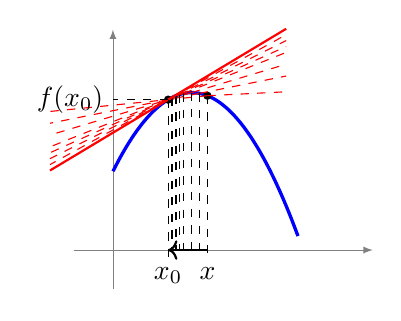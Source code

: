 \begin{tikzpicture} [every edge/.style={draw,thick,->}]

	\draw[->,>=latex, gray, very thin] (-0.5,0) -- (3.3,0);
	\draw[->,>=latex, gray, very thin] (0,-0.5) -- (0,2.8);

%	\draw[domain=-0.25:2.5,black,thick,smooth] plot (\x,{0.6+0.4*\x+0.6*cos(4*\x r)});

    \draw[domain=0:2.35, blue,very thick,smooth] plot (\x,{2-(\x-1)^2)});


   \def \x{0.7}
   \coordinate (A) at ({\x},{2-(\x-1)^2)});
   \fill (A) circle (1.5pt); % node[above] {$M_0$};


    \def \xx{1.2}
    \coordinate	 (B) at ({\xx},{2-(\xx-1)^2)});
    \fill (B) circle (1.5pt); 
    \draw[red,thin,dashed] (B)--+({1.5-(\xx-\x)},{(1.5-(\xx-\x))*((2-(\xx-1)^2)-(2-(\x-1)^2))}) ;
    \draw[red,thin,dashed] (B)--+({-1.5-(\xx-\x)},{(-1.5-(\xx-\x))*((2-(\xx-1)^2)-(2-(\x-1)^2))/(\xx-\x)}) ;
    \draw[dashed] (B)--({\xx},-0.1) node[below]{$x$};

    \draw ({\xx},0) edge ({\x},0);

    \def \xx{1.1}
    \coordinate (C) at ({\xx},{2-(\xx-1)^2)});
    \fill (C) circle (0.5pt); 
    \draw[red,thin,dashed] (C)--+({1.5-(\xx-\x)},{(1.5-(\xx-\x))*((2-(\xx-1)^2)-(2-(\x-1)^2))/(\xx-\x)}) ;
    \draw[red,thin,dashed] (C)--+({-1.5-(\xx-\x)},{(-1.5-(\xx-\x))*((2-(\xx-1)^2)-(2-(\x-1)^2))/(\xx-\x)}) ;
    \draw[dashed] (C)--({\xx},0) ;

    \def \xx{1.0}
    \coordinate (CC) at ({\xx},{2-(\xx-1)^2)});
    \fill (CC) circle (0.5pt); 
    \draw[red,thin,dashed] (CC)--+({1.5-(\xx-\x)},{(1.5-(\xx-\x))*((2-(\xx-1)^2)-(2-(\x-1)^2))/(\xx-\x)}) ;
    \draw[red,thin,dashed] (CC)--+({-1.5-(\xx-\x)},{(-1.5-(\xx-\x))*((2-(\xx-1)^2)-(2-(\x-1)^2))/(\xx-\x)}) ;
    \draw[dashed] (CC)--({\xx},0) ;

    \def \xx{0.9}
    \coordinate (D) at ({\xx},{2-(\xx-1)^2)});
    \fill (D) circle (0.5pt); 
    \draw[red,thin,dashed] (D)--+({1.5-(\xx-\x)},{(1.5-(\xx-\x))*((2-(\xx-1)^2)-(2-(\x-1)^2))/(\xx-\x)}) ;
    \draw[red,thin,dashed] (D)--+({-1.5-(\xx-\x)},{(-1.5-(\xx-\x))*((2-(\xx-1)^2)-(2-(\x-1)^2))/(\xx-\x)}) ;
    \draw[dashed] (D)--({\xx},0) ;

    \def \xx{0.85}
    \coordinate (E) at ({\xx},{2-(\xx-1)^2)});
    \fill (E) circle (0.5pt); 
    \draw[red,thin,dashed] (E)--+({1.5-(\xx-\x)},{(1.5-(\xx-\x))*((2-(\xx-1)^2)-(2-(\x-1)^2))/(\xx-\x)}) ;
    \draw[red,thin,dashed] (E)--+({-1.5-(\xx-\x)},{(-1.5-(\xx-\x))*((2-(\xx-1)^2)-(2-(\x-1)^2))/(\xx-\x)}) ;
    \draw[dashed] (E)--({\xx},0) ;

    \def \xx{0.8}
    \coordinate (F) at ({\xx},{2-(\xx-1)^2)});
    \fill (F) circle (0.5pt); 
    \draw[red,thin,dashed] (F)--+({1.5-(\xx-\x)},{(1.5-(\xx-\x))*((2-(\xx-1)^2)-(2-(\x-1)^2))/(\xx-\x)}) ;
    \draw[red,thin,dashed] (F)--+({-1.5-(\xx-\x)},{(-1.5-(\xx-\x))*((2-(\xx-1)^2)-(2-(\x-1)^2))/(\xx-\x)}) ;
    \draw[dashed] (F)--({\xx},0) ;

    \def \xx{0.75}
    \coordinate (FF) at ({\xx},{2-(\xx-1)^2)});
    \fill (FF) circle (0.5pt); 
    \draw[red,thin,dashed] (FF)--+({1.5-(\xx-\x)},{(1.5-(\xx-\x))*((2-(\xx-1)^2)-(2-(\x-1)^2))/(\xx-\x)}) ;
    \draw[red,thin,dashed] (FF)--+({-1.5-(\xx-\x)},{(-1.5-(\xx-\x))*((2-(\xx-1)^2)-(2-(\x-1)^2))/(\xx-\x)}) ;
    \draw[dashed] (FF)--({\xx},0) ;





    \draw[red,thick] (A)--+(1.5,{1.5*(2-2*\x)}) ;
    \draw[red,thick] (A)--+(-1.5,{-1.5*(2-2*\x)}) ;

  \draw[dashed] (A)--({\x},-0.1) node[below]{$x_0$};
  \draw[dashed] (A)--(0,{2-(\x-1)^2)}) node[left]{$f(x_0)$};  




% %\foreach \i in {4,3,...,1}
% %{
%  \def\xx{\x + 1.5-0.3*\i};
%    \coordinate (M) at ({\xx},{2-(\xx-1)^2)});
%    \fill (M) circle (1.5pt);
%    \draw (A)--(M)--+($\i*(M)-\i*(A)$)--(A)--+($\i*(A)-\i*(M)$);
%    \coordinate (P) at ({\xx},0);
% %};
%  \draw[dashed] (M)--(P) node[below]{$x$};
%  \node[above right] at (M) {$M$};

\end{tikzpicture}
